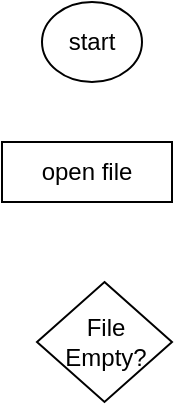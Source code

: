 <mxfile version="22.1.7" type="device">
  <diagram name="Page-1" id="JMT0KtgX3B_tpK4LKjmZ">
    <mxGraphModel dx="1414" dy="1859" grid="1" gridSize="10" guides="1" tooltips="1" connect="1" arrows="1" fold="1" page="1" pageScale="1" pageWidth="850" pageHeight="1100" math="0" shadow="0">
      <root>
        <mxCell id="0" />
        <mxCell id="1" parent="0" />
        <mxCell id="a7-_M_BNVthnjuK_FUOh-1" value="start" style="ellipse;whiteSpace=wrap;html=1;" vertex="1" parent="1">
          <mxGeometry x="400" y="-1070" width="50" height="40" as="geometry" />
        </mxCell>
        <mxCell id="a7-_M_BNVthnjuK_FUOh-2" value="open file" style="rounded=0;whiteSpace=wrap;html=1;" vertex="1" parent="1">
          <mxGeometry x="380" y="-1000" width="85" height="30" as="geometry" />
        </mxCell>
        <mxCell id="a7-_M_BNVthnjuK_FUOh-3" value="File&lt;br&gt;Empty?" style="rhombus;whiteSpace=wrap;html=1;" vertex="1" parent="1">
          <mxGeometry x="397.5" y="-930" width="67.5" height="60" as="geometry" />
        </mxCell>
      </root>
    </mxGraphModel>
  </diagram>
</mxfile>

